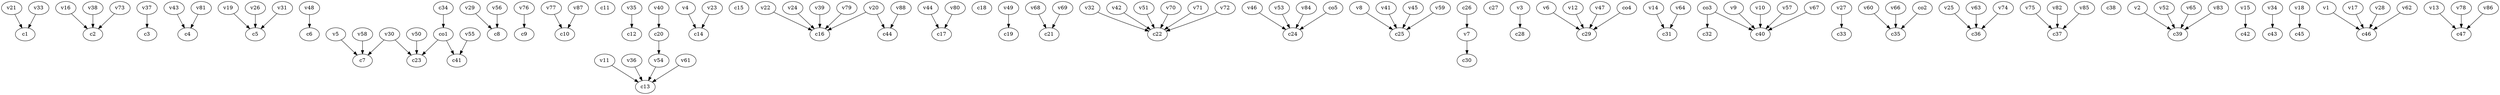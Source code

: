 strict digraph  {
c1;
c2;
c3;
c4;
c5;
c6;
c7;
c8;
c9;
c10;
c11;
c12;
c13;
c14;
c15;
c16;
c17;
c18;
c19;
c20;
c21;
c22;
c23;
c24;
c25;
c26;
c27;
c28;
c29;
c30;
c31;
c32;
c33;
c34;
c35;
c36;
c37;
c38;
c39;
c40;
c41;
c42;
c43;
c44;
c45;
c46;
c47;
v1;
v2;
v3;
v4;
v5;
v6;
v7;
v8;
v9;
v10;
v11;
v12;
v13;
v14;
v15;
v16;
v17;
v18;
v19;
v20;
v21;
v22;
v23;
v24;
v25;
v26;
v27;
v28;
v29;
v30;
v31;
v32;
v33;
v34;
v35;
v36;
v37;
v38;
v39;
v40;
v41;
v42;
v43;
v44;
v45;
v46;
v47;
v48;
v49;
v50;
v51;
v52;
v53;
v54;
v55;
v56;
v57;
v58;
v59;
v60;
v61;
v62;
v63;
v64;
v65;
v66;
v67;
v68;
v69;
v70;
v71;
v72;
v73;
v74;
v75;
v76;
v77;
v78;
v79;
v80;
v81;
v82;
v83;
v84;
v85;
v86;
v87;
v88;
co1;
co2;
co3;
co4;
co5;
c20 -> v54  [weight=1];
c26 -> v7  [weight=1];
c34 -> co1  [weight=1];
v1 -> c46  [weight=1];
v2 -> c39  [weight=1];
v3 -> c28  [weight=1];
v4 -> c14  [weight=1];
v5 -> c7  [weight=1];
v6 -> c29  [weight=1];
v7 -> c30  [weight=1];
v8 -> c25  [weight=1];
v9 -> c40  [weight=1];
v10 -> c40  [weight=1];
v11 -> c13  [weight=1];
v12 -> c29  [weight=1];
v13 -> c47  [weight=1];
v14 -> c31  [weight=1];
v15 -> c42  [weight=1];
v16 -> c2  [weight=1];
v17 -> c46  [weight=1];
v18 -> c45  [weight=1];
v19 -> c5  [weight=1];
v20 -> c44  [weight=1];
v20 -> c16  [weight=1];
v21 -> c1  [weight=1];
v22 -> c16  [weight=1];
v23 -> c14  [weight=1];
v24 -> c16  [weight=1];
v25 -> c36  [weight=1];
v26 -> c5  [weight=1];
v27 -> c33  [weight=1];
v28 -> c46  [weight=1];
v29 -> c8  [weight=1];
v30 -> c23  [weight=1];
v30 -> c7  [weight=1];
v31 -> c5  [weight=1];
v32 -> c22  [weight=1];
v33 -> c1  [weight=1];
v34 -> c43  [weight=1];
v35 -> c12  [weight=1];
v36 -> c13  [weight=1];
v37 -> c3  [weight=1];
v38 -> c2  [weight=1];
v39 -> c16  [weight=1];
v40 -> c20  [weight=1];
v41 -> c25  [weight=1];
v42 -> c22  [weight=1];
v43 -> c4  [weight=1];
v44 -> c17  [weight=1];
v45 -> c25  [weight=1];
v46 -> c24  [weight=1];
v47 -> c29  [weight=1];
v48 -> c6  [weight=1];
v49 -> c19  [weight=1];
v50 -> c23  [weight=1];
v51 -> c22  [weight=1];
v52 -> c39  [weight=1];
v53 -> c24  [weight=1];
v54 -> c13  [weight=1];
v55 -> c41  [weight=1];
v56 -> c8  [weight=1];
v57 -> c40  [weight=1];
v58 -> c7  [weight=1];
v59 -> c25  [weight=1];
v60 -> c35  [weight=1];
v61 -> c13  [weight=1];
v62 -> c46  [weight=1];
v63 -> c36  [weight=1];
v64 -> c31  [weight=1];
v65 -> c39  [weight=1];
v66 -> c35  [weight=1];
v67 -> c40  [weight=1];
v68 -> c21  [weight=1];
v69 -> c21  [weight=1];
v70 -> c22  [weight=1];
v71 -> c22  [weight=1];
v72 -> c22  [weight=1];
v73 -> c2  [weight=1];
v74 -> c36  [weight=1];
v75 -> c37  [weight=1];
v76 -> c9  [weight=1];
v77 -> c10  [weight=1];
v78 -> c47  [weight=1];
v79 -> c16  [weight=1];
v80 -> c17  [weight=1];
v81 -> c4  [weight=1];
v82 -> c37  [weight=1];
v83 -> c39  [weight=1];
v84 -> c24  [weight=1];
v85 -> c37  [weight=1];
v86 -> c47  [weight=1];
v87 -> c10  [weight=1];
v88 -> c44  [weight=1];
co1 -> c23  [weight=1];
co1 -> c41  [weight=1];
co2 -> c35  [weight=1];
co3 -> c32  [weight=1];
co3 -> c40  [weight=1];
co4 -> c29  [weight=1];
co5 -> c24  [weight=1];
}

